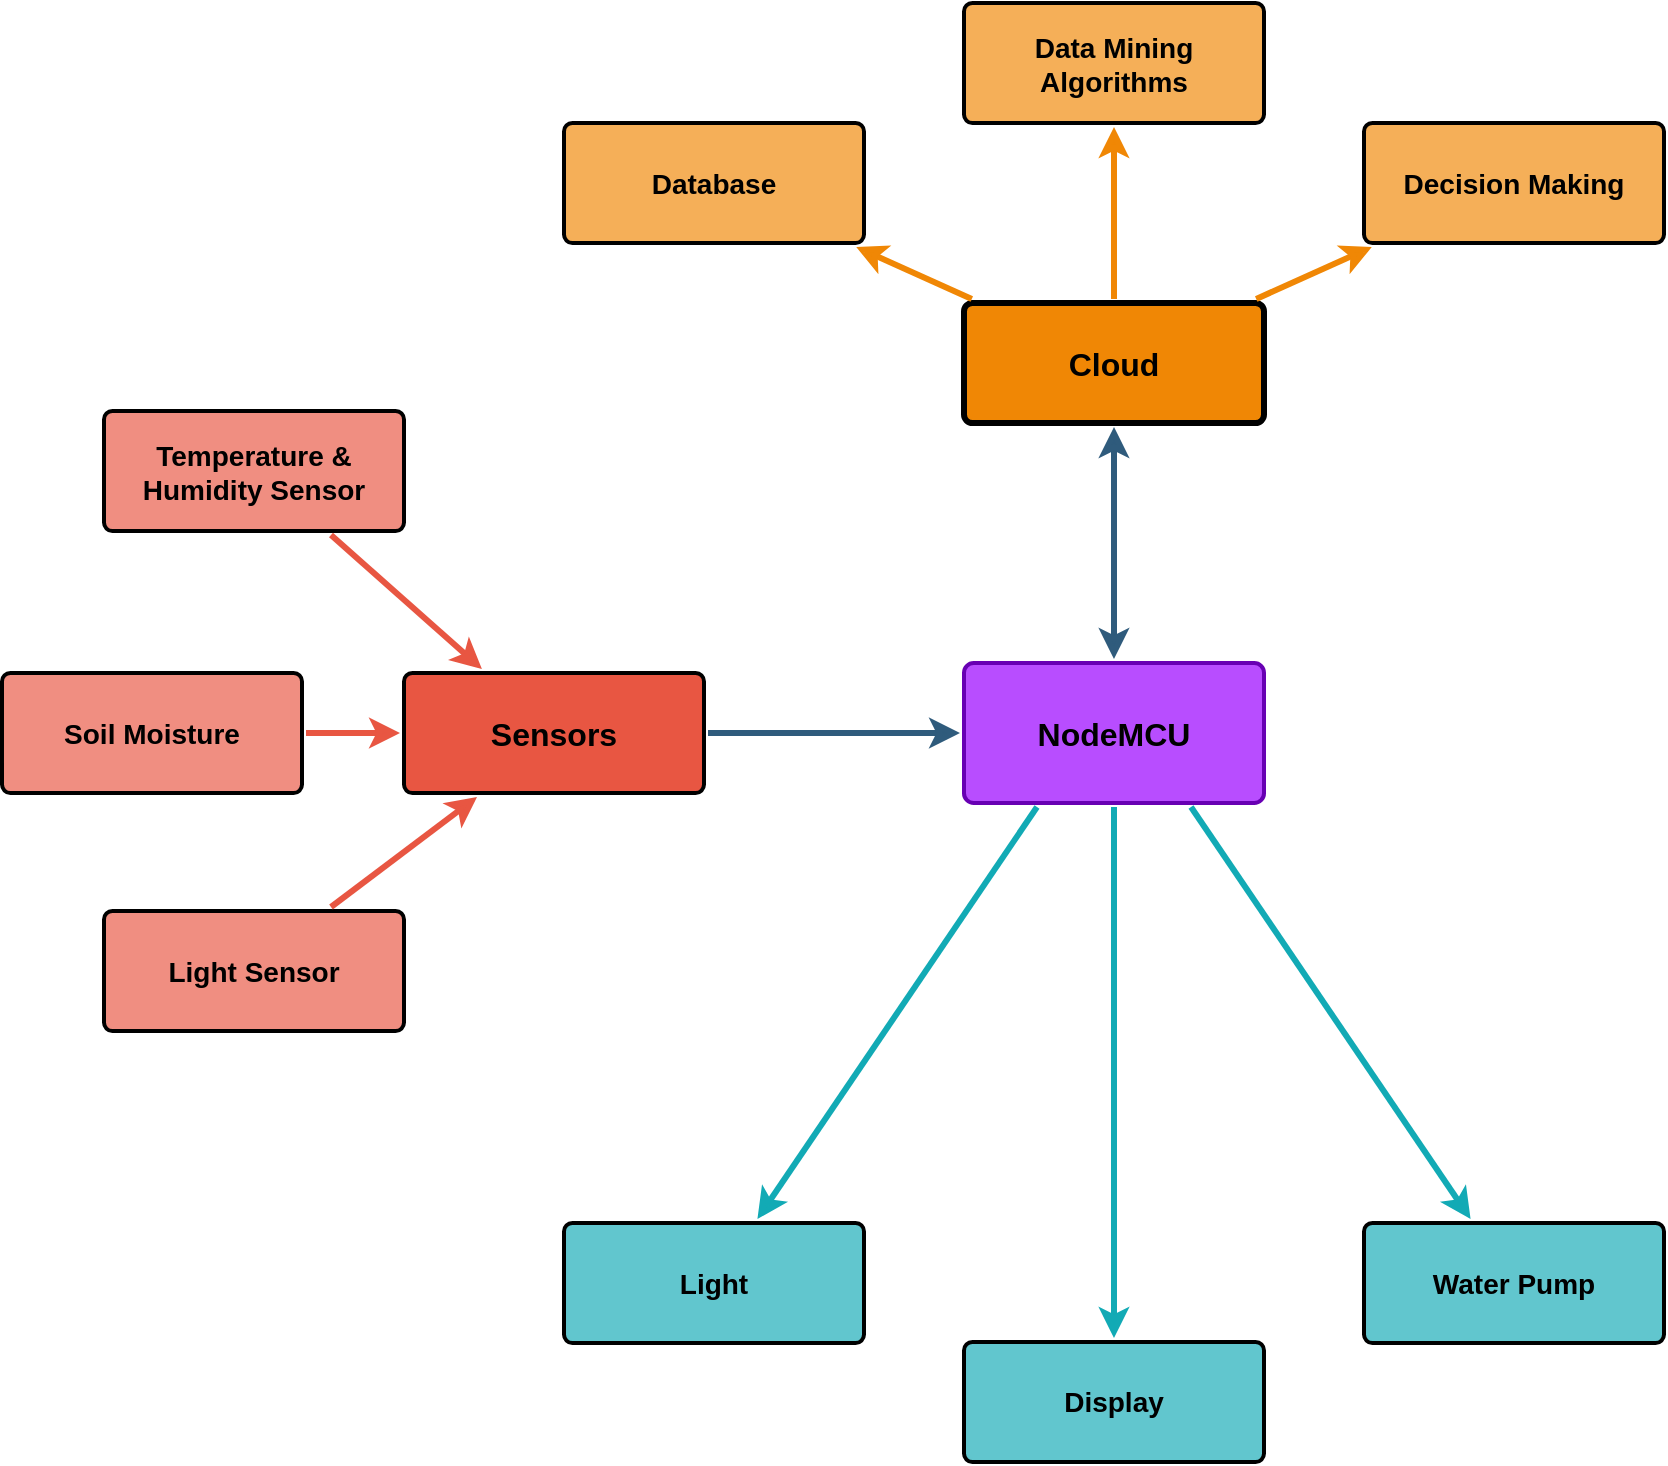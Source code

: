 <mxfile version="12.1.9" type="device" pages="1"><diagram id="6a731a19-8d31-9384-78a2-239565b7b9f0" name="Page-1"><mxGraphModel dx="1408" dy="699" grid="1" gridSize="10" guides="1" tooltips="1" connect="1" arrows="1" fold="1" page="1" pageScale="1" pageWidth="1169" pageHeight="827" background="#ffffff" math="0" shadow="0"><root><mxCell id="0"/><mxCell id="1" parent="0"/><mxCell id="1749" value="NodeMCU" style="rounded=1;whiteSpace=wrap;html=1;shadow=0;labelBackgroundColor=none;strokeColor=#6800B3;strokeWidth=2;fillColor=#B84DFF;fontFamily=Helvetica;fontSize=16;align=center;fontStyle=1;spacing=5;arcSize=7;perimeterSpacing=2;fontColor=#000000;" parent="1" vertex="1"><mxGeometry x="495" y="380.5" width="150" height="70" as="geometry"/></mxCell><mxCell id="1751" value="" style="edgeStyle=none;rounded=1;jumpStyle=none;html=1;shadow=0;labelBackgroundColor=none;startArrow=none;startFill=0;jettySize=auto;orthogonalLoop=1;strokeColor=#E85642;strokeWidth=3;fontFamily=Helvetica;fontSize=14;fontColor=#FFFFFF;spacing=5;fontStyle=1;fillColor=#b0e3e6;exitX=1;exitY=0.5;exitDx=0;exitDy=0;" parent="1" source="1755" target="1753" edge="1"><mxGeometry relative="1" as="geometry"><mxPoint x="180" y="460" as="targetPoint"/></mxGeometry></mxCell><mxCell id="nBbwfCMZYxPR2w-Gm0Fy-1782" style="edgeStyle=orthogonalEdgeStyle;rounded=0;orthogonalLoop=1;jettySize=auto;html=1;strokeWidth=3;strokeColor=#2F5B7C;" parent="1" source="1753" target="1749" edge="1"><mxGeometry relative="1" as="geometry"/></mxCell><mxCell id="1753" value="Sensors" style="rounded=1;whiteSpace=wrap;html=1;shadow=0;labelBackgroundColor=none;strokeColor=#000000;strokeWidth=2;fillColor=#e85642;fontFamily=Helvetica;fontSize=16;fontColor=#000000;align=center;spacing=5;fontStyle=1;arcSize=7;perimeterSpacing=2;" parent="1" vertex="1"><mxGeometry x="215" y="385.5" width="150" height="60" as="geometry"/></mxCell><mxCell id="1754" value="Light Sensor" style="rounded=1;whiteSpace=wrap;html=1;shadow=0;labelBackgroundColor=none;strokeColor=#000000;strokeWidth=2;fillColor=#f08e81;fontFamily=Helvetica;fontSize=14;fontColor=#000000;align=center;spacing=5;fontStyle=1;arcSize=7;perimeterSpacing=2;" parent="1" vertex="1"><mxGeometry x="65" y="504.5" width="150" height="60" as="geometry"/></mxCell><mxCell id="1755" value="Soil Moisture" style="rounded=1;whiteSpace=wrap;html=1;shadow=0;labelBackgroundColor=none;strokeColor=#000000;strokeWidth=2;fillColor=#f08e81;fontFamily=Helvetica;fontSize=14;fontColor=#000000;align=center;spacing=5;fontStyle=1;arcSize=7;perimeterSpacing=2;" parent="1" vertex="1"><mxGeometry x="14" y="385.5" width="150" height="60" as="geometry"/></mxCell><mxCell id="1756" value="Temperature &amp;amp; Humidity Sensor" style="rounded=1;whiteSpace=wrap;html=1;shadow=0;labelBackgroundColor=none;strokeColor=#000000;strokeWidth=2;fillColor=#f08e81;fontFamily=Helvetica;fontSize=14;fontColor=#000000;align=center;spacing=5;fontStyle=1;arcSize=7;perimeterSpacing=2;" parent="1" vertex="1"><mxGeometry x="65" y="254.5" width="150" height="60" as="geometry"/></mxCell><mxCell id="1764" value="Cloud" style="rounded=1;whiteSpace=wrap;html=1;shadow=0;labelBackgroundColor=none;strokeColor=#000000;strokeWidth=3;fillColor=#F08705;fontFamily=Helvetica;fontSize=16;fontColor=#000000;align=center;spacing=5;fontStyle=1;arcSize=7;perimeterSpacing=2;" parent="1" vertex="1"><mxGeometry x="495" y="200.5" width="150" height="60" as="geometry"/></mxCell><mxCell id="1765" value="Decision Making" style="rounded=1;whiteSpace=wrap;html=1;shadow=0;labelBackgroundColor=none;strokeColor=#000000;strokeWidth=2;fillColor=#f5af58;fontFamily=Helvetica;fontSize=14;fontColor=#000000;align=center;spacing=5;arcSize=7;perimeterSpacing=2;fontStyle=1" parent="1" vertex="1"><mxGeometry x="695" y="110.5" width="150" height="60" as="geometry"/></mxCell><mxCell id="1766" value="" style="edgeStyle=none;rounded=0;jumpStyle=none;html=1;shadow=0;labelBackgroundColor=none;startArrow=none;startFill=0;endArrow=classic;endFill=1;jettySize=auto;orthogonalLoop=1;strokeColor=#F08705;strokeWidth=3;fontFamily=Helvetica;fontSize=14;fontColor=#FFFFFF;spacing=5;" parent="1" source="1764" target="1765" edge="1"><mxGeometry relative="1" as="geometry"/></mxCell><mxCell id="1767" value="Data Mining Algorithms" style="rounded=1;whiteSpace=wrap;html=1;shadow=0;labelBackgroundColor=none;strokeColor=#000000;strokeWidth=2;fillColor=#f5af58;fontFamily=Helvetica;fontSize=14;fontColor=#000000;align=center;spacing=5;arcSize=7;perimeterSpacing=2;fontStyle=1" parent="1" vertex="1"><mxGeometry x="495" y="50.5" width="150" height="60" as="geometry"/></mxCell><mxCell id="1768" value="" style="edgeStyle=none;rounded=0;jumpStyle=none;html=1;shadow=0;labelBackgroundColor=none;startArrow=none;startFill=0;endArrow=classic;endFill=1;jettySize=auto;orthogonalLoop=1;strokeColor=#F08705;strokeWidth=3;fontFamily=Helvetica;fontSize=14;fontColor=#FFFFFF;spacing=5;" parent="1" source="1764" target="1767" edge="1"><mxGeometry relative="1" as="geometry"/></mxCell><mxCell id="1769" value="Database" style="rounded=1;whiteSpace=wrap;html=1;shadow=0;labelBackgroundColor=none;strokeColor=#000000;strokeWidth=2;fillColor=#f5af58;fontFamily=Helvetica;fontSize=14;fontColor=#000000;align=center;spacing=5;arcSize=7;perimeterSpacing=2;fontStyle=1" parent="1" vertex="1"><mxGeometry x="295" y="110.5" width="150" height="60" as="geometry"/></mxCell><mxCell id="1770" value="" style="edgeStyle=none;rounded=0;jumpStyle=none;html=1;shadow=0;labelBackgroundColor=none;startArrow=none;startFill=0;endArrow=classic;endFill=1;jettySize=auto;orthogonalLoop=1;strokeColor=#F08705;strokeWidth=3;fontFamily=Helvetica;fontSize=14;fontColor=#FFFFFF;spacing=5;" parent="1" source="1764" target="1769" edge="1"><mxGeometry relative="1" as="geometry"/></mxCell><mxCell id="1776" value="Light" style="rounded=1;whiteSpace=wrap;html=1;shadow=0;labelBackgroundColor=none;strokeColor=#000000;strokeWidth=2;fillColor=#61c6ce;fontFamily=Helvetica;fontSize=14;fontColor=#000000;align=center;spacing=5;fontStyle=1;arcSize=7;perimeterSpacing=2;" parent="1" vertex="1"><mxGeometry x="295" y="660.5" width="150" height="60" as="geometry"/></mxCell><mxCell id="1777" value="" style="edgeStyle=none;rounded=1;jumpStyle=none;html=1;shadow=0;labelBackgroundColor=none;startArrow=none;startFill=0;jettySize=auto;orthogonalLoop=1;strokeColor=#12AAB5;strokeWidth=3;fontFamily=Helvetica;fontSize=14;fontColor=#FFFFFF;spacing=5;fontStyle=1;fillColor=#b0e3e6;exitX=0.25;exitY=1;exitDx=0;exitDy=0;" parent="1" source="1749" target="1776" edge="1"><mxGeometry relative="1" as="geometry"><mxPoint x="516.888" y="602" as="sourcePoint"/></mxGeometry></mxCell><mxCell id="1778" value="Water Pump" style="rounded=1;whiteSpace=wrap;html=1;shadow=0;labelBackgroundColor=none;strokeColor=#000000;strokeWidth=2;fillColor=#61c6ce;fontFamily=Helvetica;fontSize=14;fontColor=#000000;align=center;spacing=5;fontStyle=1;arcSize=7;perimeterSpacing=2;" parent="1" vertex="1"><mxGeometry x="695" y="660.5" width="150" height="60" as="geometry"/></mxCell><mxCell id="1779" value="" style="edgeStyle=none;rounded=1;jumpStyle=none;html=1;shadow=0;labelBackgroundColor=none;startArrow=none;startFill=0;jettySize=auto;orthogonalLoop=1;strokeColor=#12AAB5;strokeWidth=3;fontFamily=Helvetica;fontSize=14;fontColor=#FFFFFF;spacing=5;fontStyle=1;fillColor=#b0e3e6;exitX=0.75;exitY=1;exitDx=0;exitDy=0;" parent="1" source="1749" target="1778" edge="1"><mxGeometry relative="1" as="geometry"><mxPoint x="623.112" y="602" as="sourcePoint"/></mxGeometry></mxCell><mxCell id="nBbwfCMZYxPR2w-Gm0Fy-1780" value="" style="endArrow=classic;startArrow=classic;html=1;strokeWidth=3;fillColor=#0050ef;strokeColor=#2F5B7C;" parent="1" source="1749" target="1764" edge="1"><mxGeometry width="50" height="50" relative="1" as="geometry"><mxPoint x="10" y="850" as="sourcePoint"/><mxPoint x="60" y="800" as="targetPoint"/></mxGeometry></mxCell><mxCell id="nBbwfCMZYxPR2w-Gm0Fy-1786" value="" style="edgeStyle=none;rounded=1;jumpStyle=none;html=1;shadow=0;labelBackgroundColor=none;startArrow=none;startFill=0;jettySize=auto;orthogonalLoop=1;strokeColor=#E85642;strokeWidth=3;fontFamily=Helvetica;fontSize=14;fontColor=#FFFFFF;spacing=5;fontStyle=1;fillColor=#b0e3e6;exitX=0.75;exitY=0;exitDx=0;exitDy=0;entryX=0.25;entryY=1;entryDx=0;entryDy=0;" parent="1" source="1754" target="1753" edge="1"><mxGeometry relative="1" as="geometry"><mxPoint x="249.664" y="447.5" as="sourcePoint"/><mxPoint x="290" y="503" as="targetPoint"/></mxGeometry></mxCell><mxCell id="nBbwfCMZYxPR2w-Gm0Fy-1787" value="" style="edgeStyle=none;rounded=1;jumpStyle=none;html=1;shadow=0;labelBackgroundColor=none;startArrow=none;startFill=0;jettySize=auto;orthogonalLoop=1;strokeColor=#E85642;strokeWidth=3;fontFamily=Helvetica;fontSize=14;fontColor=#FFFFFF;spacing=5;fontStyle=1;fillColor=#b0e3e6;exitX=0.75;exitY=1;exitDx=0;exitDy=0;" parent="1" source="1756" target="1753" edge="1"><mxGeometry relative="1" as="geometry"><mxPoint x="319.164" y="289.5" as="sourcePoint"/><mxPoint x="320" y="330" as="targetPoint"/></mxGeometry></mxCell><mxCell id="nBbwfCMZYxPR2w-Gm0Fy-1789" value="&lt;div&gt;Display&lt;/div&gt;" style="rounded=1;whiteSpace=wrap;html=1;shadow=0;labelBackgroundColor=none;strokeColor=#000000;strokeWidth=2;fillColor=#61c6ce;fontFamily=Helvetica;fontSize=14;fontColor=#000000;align=center;spacing=5;fontStyle=1;arcSize=7;perimeterSpacing=2;" parent="1" vertex="1"><mxGeometry x="495" y="720" width="150" height="60" as="geometry"/></mxCell><mxCell id="nBbwfCMZYxPR2w-Gm0Fy-1790" value="" style="edgeStyle=none;rounded=1;jumpStyle=none;html=1;shadow=0;labelBackgroundColor=none;startArrow=none;startFill=0;jettySize=auto;orthogonalLoop=1;strokeColor=#12AAB5;strokeWidth=3;fontFamily=Helvetica;fontSize=14;fontColor=#FFFFFF;spacing=5;fontStyle=1;fillColor=#b0e3e6;exitX=0.5;exitY=1;exitDx=0;exitDy=0;" parent="1" source="1749" target="nBbwfCMZYxPR2w-Gm0Fy-1789" edge="1"><mxGeometry relative="1" as="geometry"><mxPoint x="570" y="602" as="sourcePoint"/></mxGeometry></mxCell></root></mxGraphModel></diagram></mxfile>